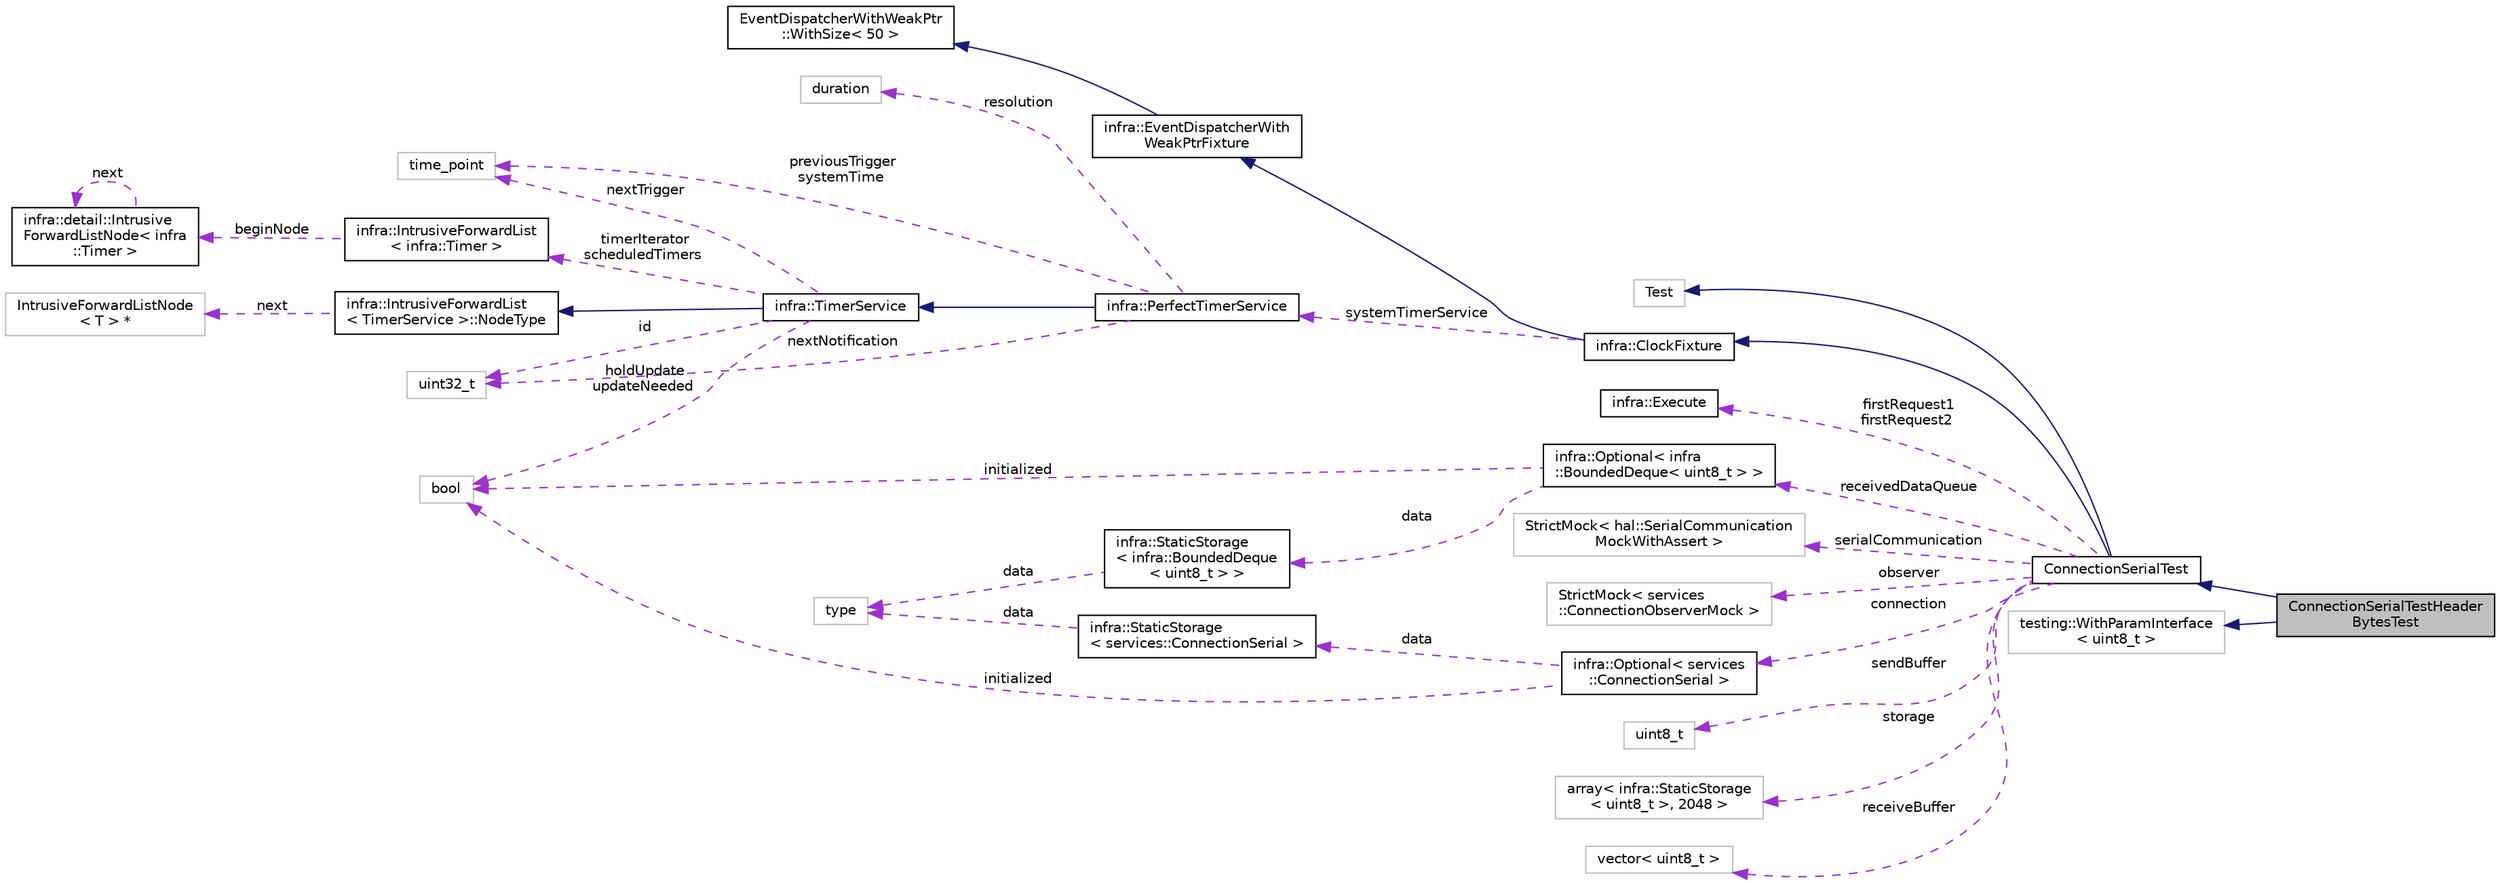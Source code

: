 digraph "ConnectionSerialTestHeaderBytesTest"
{
 // INTERACTIVE_SVG=YES
  edge [fontname="Helvetica",fontsize="10",labelfontname="Helvetica",labelfontsize="10"];
  node [fontname="Helvetica",fontsize="10",shape=record];
  rankdir="LR";
  Node7 [label="ConnectionSerialTestHeader\lBytesTest",height=0.2,width=0.4,color="black", fillcolor="grey75", style="filled", fontcolor="black"];
  Node8 -> Node7 [dir="back",color="midnightblue",fontsize="10",style="solid",fontname="Helvetica"];
  Node8 [label="ConnectionSerialTest",height=0.2,width=0.4,color="black", fillcolor="white", style="filled",URL="$d9/d48/class_connection_serial_test.html"];
  Node9 -> Node8 [dir="back",color="midnightblue",fontsize="10",style="solid",fontname="Helvetica"];
  Node9 [label="Test",height=0.2,width=0.4,color="grey75", fillcolor="white", style="filled"];
  Node10 -> Node8 [dir="back",color="midnightblue",fontsize="10",style="solid",fontname="Helvetica"];
  Node10 [label="infra::ClockFixture",height=0.2,width=0.4,color="black", fillcolor="white", style="filled",URL="$d1/d73/classinfra_1_1_clock_fixture.html"];
  Node11 -> Node10 [dir="back",color="midnightblue",fontsize="10",style="solid",fontname="Helvetica"];
  Node11 [label="infra::EventDispatcherWith\lWeakPtrFixture",height=0.2,width=0.4,color="black", fillcolor="white", style="filled",URL="$d5/d37/classinfra_1_1_event_dispatcher_with_weak_ptr_fixture.html"];
  Node12 -> Node11 [dir="back",color="midnightblue",fontsize="10",style="solid",fontname="Helvetica"];
  Node12 [label="EventDispatcherWithWeakPtr\l::WithSize\< 50 \>",height=0.2,width=0.4,color="black", fillcolor="white", style="filled",URL="$db/da8/classinfra_1_1_event_dispatcher_with_weak_ptr_1_1_with_size.html"];
  Node13 -> Node10 [dir="back",color="darkorchid3",fontsize="10",style="dashed",label=" systemTimerService" ,fontname="Helvetica"];
  Node13 [label="infra::PerfectTimerService",height=0.2,width=0.4,color="black", fillcolor="white", style="filled",URL="$d6/d35/classinfra_1_1_perfect_timer_service.html"];
  Node14 -> Node13 [dir="back",color="midnightblue",fontsize="10",style="solid",fontname="Helvetica"];
  Node14 [label="infra::TimerService",height=0.2,width=0.4,color="black", fillcolor="white", style="filled",URL="$da/def/classinfra_1_1_timer_service.html"];
  Node15 -> Node14 [dir="back",color="midnightblue",fontsize="10",style="solid",fontname="Helvetica"];
  Node15 [label="infra::IntrusiveForwardList\l\< TimerService \>::NodeType",height=0.2,width=0.4,color="black", fillcolor="white", style="filled",URL="$d7/d4a/classinfra_1_1detail_1_1_intrusive_forward_list_node.html"];
  Node16 -> Node15 [dir="back",color="darkorchid3",fontsize="10",style="dashed",label=" next" ,fontname="Helvetica"];
  Node16 [label="IntrusiveForwardListNode\l\< T \> *",height=0.2,width=0.4,color="grey75", fillcolor="white", style="filled"];
  Node17 -> Node14 [dir="back",color="darkorchid3",fontsize="10",style="dashed",label=" nextTrigger" ,fontname="Helvetica"];
  Node17 [label="time_point",height=0.2,width=0.4,color="grey75", fillcolor="white", style="filled"];
  Node18 -> Node14 [dir="back",color="darkorchid3",fontsize="10",style="dashed",label=" timerIterator\nscheduledTimers" ,fontname="Helvetica"];
  Node18 [label="infra::IntrusiveForwardList\l\< infra::Timer \>",height=0.2,width=0.4,color="black", fillcolor="white", style="filled",URL="$d3/d66/classinfra_1_1_intrusive_forward_list.html"];
  Node19 -> Node18 [dir="back",color="darkorchid3",fontsize="10",style="dashed",label=" beginNode" ,fontname="Helvetica"];
  Node19 [label="infra::detail::Intrusive\lForwardListNode\< infra\l::Timer \>",height=0.2,width=0.4,color="black", fillcolor="white", style="filled",URL="$d7/d4a/classinfra_1_1detail_1_1_intrusive_forward_list_node.html"];
  Node19 -> Node19 [dir="back",color="darkorchid3",fontsize="10",style="dashed",label=" next" ,fontname="Helvetica"];
  Node20 -> Node14 [dir="back",color="darkorchid3",fontsize="10",style="dashed",label=" id" ,fontname="Helvetica"];
  Node20 [label="uint32_t",height=0.2,width=0.4,color="grey75", fillcolor="white", style="filled"];
  Node21 -> Node14 [dir="back",color="darkorchid3",fontsize="10",style="dashed",label=" holdUpdate\nupdateNeeded" ,fontname="Helvetica"];
  Node21 [label="bool",height=0.2,width=0.4,color="grey75", fillcolor="white", style="filled"];
  Node22 -> Node13 [dir="back",color="darkorchid3",fontsize="10",style="dashed",label=" resolution" ,fontname="Helvetica"];
  Node22 [label="duration",height=0.2,width=0.4,color="grey75", fillcolor="white", style="filled"];
  Node17 -> Node13 [dir="back",color="darkorchid3",fontsize="10",style="dashed",label=" previousTrigger\nsystemTime" ,fontname="Helvetica"];
  Node20 -> Node13 [dir="back",color="darkorchid3",fontsize="10",style="dashed",label=" nextNotification" ,fontname="Helvetica"];
  Node23 -> Node8 [dir="back",color="darkorchid3",fontsize="10",style="dashed",label=" firstRequest1\nfirstRequest2" ,fontname="Helvetica"];
  Node23 [label="infra::Execute",height=0.2,width=0.4,color="black", fillcolor="white", style="filled",URL="$d1/dad/classinfra_1_1_execute.html"];
  Node24 -> Node8 [dir="back",color="darkorchid3",fontsize="10",style="dashed",label=" connection" ,fontname="Helvetica"];
  Node24 [label="infra::Optional\< services\l::ConnectionSerial \>",height=0.2,width=0.4,color="black", fillcolor="white", style="filled",URL="$dc/df7/classinfra_1_1_optional.html"];
  Node25 -> Node24 [dir="back",color="darkorchid3",fontsize="10",style="dashed",label=" data" ,fontname="Helvetica"];
  Node25 [label="infra::StaticStorage\l\< services::ConnectionSerial \>",height=0.2,width=0.4,color="black", fillcolor="white", style="filled",URL="$d0/d8c/classinfra_1_1_static_storage.html"];
  Node26 -> Node25 [dir="back",color="darkorchid3",fontsize="10",style="dashed",label=" data" ,fontname="Helvetica"];
  Node26 [label="type",height=0.2,width=0.4,color="grey75", fillcolor="white", style="filled"];
  Node21 -> Node24 [dir="back",color="darkorchid3",fontsize="10",style="dashed",label=" initialized" ,fontname="Helvetica"];
  Node27 -> Node8 [dir="back",color="darkorchid3",fontsize="10",style="dashed",label=" serialCommunication" ,fontname="Helvetica"];
  Node27 [label="StrictMock\< hal::SerialCommunication\lMockWithAssert \>",height=0.2,width=0.4,color="grey75", fillcolor="white", style="filled"];
  Node28 -> Node8 [dir="back",color="darkorchid3",fontsize="10",style="dashed",label=" observer" ,fontname="Helvetica"];
  Node28 [label="StrictMock\< services\l::ConnectionObserverMock \>",height=0.2,width=0.4,color="grey75", fillcolor="white", style="filled"];
  Node29 -> Node8 [dir="back",color="darkorchid3",fontsize="10",style="dashed",label=" receivedDataQueue" ,fontname="Helvetica"];
  Node29 [label="infra::Optional\< infra\l::BoundedDeque\< uint8_t \> \>",height=0.2,width=0.4,color="black", fillcolor="white", style="filled",URL="$dc/df7/classinfra_1_1_optional.html"];
  Node30 -> Node29 [dir="back",color="darkorchid3",fontsize="10",style="dashed",label=" data" ,fontname="Helvetica"];
  Node30 [label="infra::StaticStorage\l\< infra::BoundedDeque\l\< uint8_t \> \>",height=0.2,width=0.4,color="black", fillcolor="white", style="filled",URL="$d0/d8c/classinfra_1_1_static_storage.html"];
  Node26 -> Node30 [dir="back",color="darkorchid3",fontsize="10",style="dashed",label=" data" ,fontname="Helvetica"];
  Node21 -> Node29 [dir="back",color="darkorchid3",fontsize="10",style="dashed",label=" initialized" ,fontname="Helvetica"];
  Node31 -> Node8 [dir="back",color="darkorchid3",fontsize="10",style="dashed",label=" sendBuffer" ,fontname="Helvetica"];
  Node31 [label="uint8_t",height=0.2,width=0.4,color="grey75", fillcolor="white", style="filled"];
  Node32 -> Node8 [dir="back",color="darkorchid3",fontsize="10",style="dashed",label=" storage" ,fontname="Helvetica"];
  Node32 [label="array\< infra::StaticStorage\l\< uint8_t \>, 2048 \>",height=0.2,width=0.4,color="grey75", fillcolor="white", style="filled"];
  Node33 -> Node8 [dir="back",color="darkorchid3",fontsize="10",style="dashed",label=" receiveBuffer" ,fontname="Helvetica"];
  Node33 [label="vector\< uint8_t \>",height=0.2,width=0.4,color="grey75", fillcolor="white", style="filled"];
  Node34 -> Node7 [dir="back",color="midnightblue",fontsize="10",style="solid",fontname="Helvetica"];
  Node34 [label="testing::WithParamInterface\l\< uint8_t \>",height=0.2,width=0.4,color="grey75", fillcolor="white", style="filled"];
}
